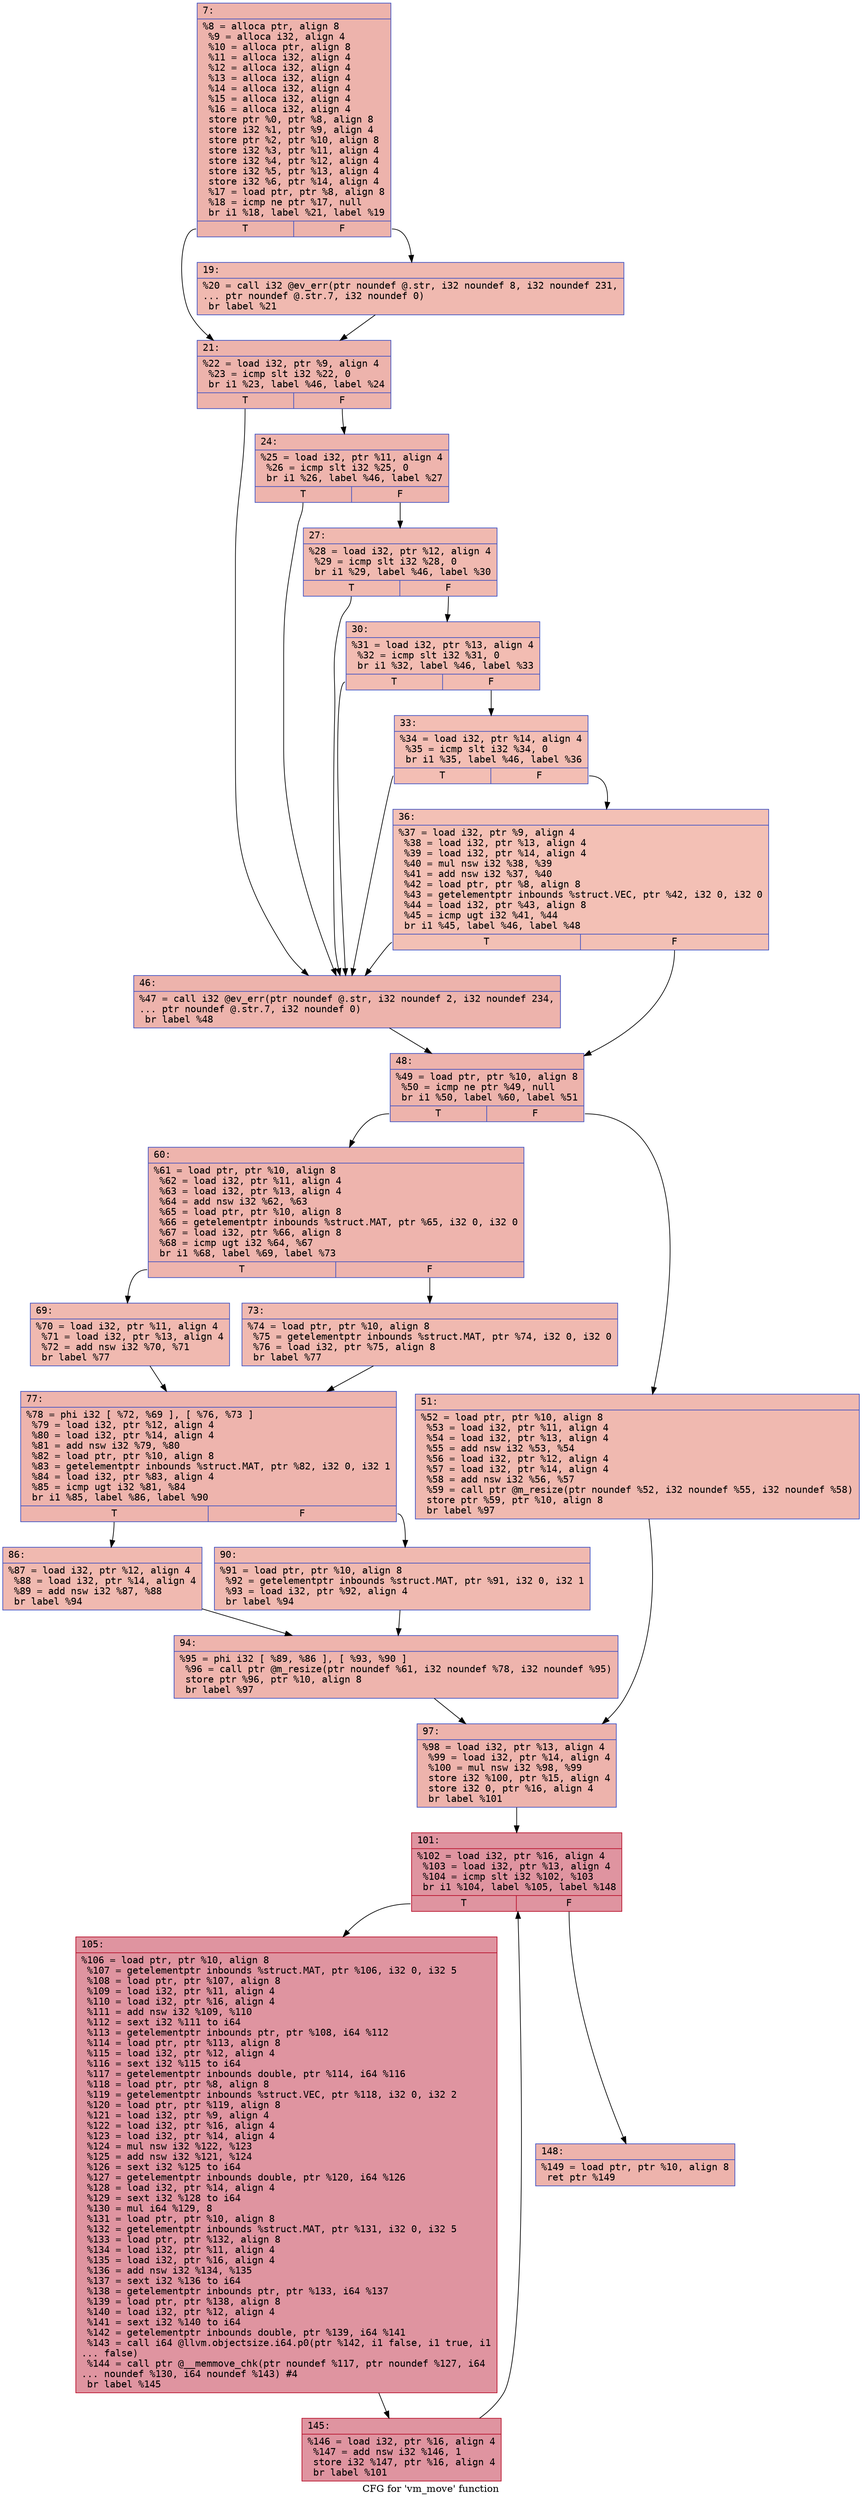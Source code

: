 digraph "CFG for 'vm_move' function" {
	label="CFG for 'vm_move' function";

	Node0x600000057c00 [shape=record,color="#3d50c3ff", style=filled, fillcolor="#d6524470" fontname="Courier",label="{7:\l|  %8 = alloca ptr, align 8\l  %9 = alloca i32, align 4\l  %10 = alloca ptr, align 8\l  %11 = alloca i32, align 4\l  %12 = alloca i32, align 4\l  %13 = alloca i32, align 4\l  %14 = alloca i32, align 4\l  %15 = alloca i32, align 4\l  %16 = alloca i32, align 4\l  store ptr %0, ptr %8, align 8\l  store i32 %1, ptr %9, align 4\l  store ptr %2, ptr %10, align 8\l  store i32 %3, ptr %11, align 4\l  store i32 %4, ptr %12, align 4\l  store i32 %5, ptr %13, align 4\l  store i32 %6, ptr %14, align 4\l  %17 = load ptr, ptr %8, align 8\l  %18 = icmp ne ptr %17, null\l  br i1 %18, label %21, label %19\l|{<s0>T|<s1>F}}"];
	Node0x600000057c00:s0 -> Node0x600000057ca0[tooltip="7 -> 21\nProbability 62.50%" ];
	Node0x600000057c00:s1 -> Node0x600000057c50[tooltip="7 -> 19\nProbability 37.50%" ];
	Node0x600000057c50 [shape=record,color="#3d50c3ff", style=filled, fillcolor="#de614d70" fontname="Courier",label="{19:\l|  %20 = call i32 @ev_err(ptr noundef @.str, i32 noundef 8, i32 noundef 231,\l... ptr noundef @.str.7, i32 noundef 0)\l  br label %21\l}"];
	Node0x600000057c50 -> Node0x600000057ca0[tooltip="19 -> 21\nProbability 100.00%" ];
	Node0x600000057ca0 [shape=record,color="#3d50c3ff", style=filled, fillcolor="#d6524470" fontname="Courier",label="{21:\l|  %22 = load i32, ptr %9, align 4\l  %23 = icmp slt i32 %22, 0\l  br i1 %23, label %46, label %24\l|{<s0>T|<s1>F}}"];
	Node0x600000057ca0:s0 -> Node0x600000057e80[tooltip="21 -> 46\nProbability 37.50%" ];
	Node0x600000057ca0:s1 -> Node0x600000057cf0[tooltip="21 -> 24\nProbability 62.50%" ];
	Node0x600000057cf0 [shape=record,color="#3d50c3ff", style=filled, fillcolor="#d8564670" fontname="Courier",label="{24:\l|  %25 = load i32, ptr %11, align 4\l  %26 = icmp slt i32 %25, 0\l  br i1 %26, label %46, label %27\l|{<s0>T|<s1>F}}"];
	Node0x600000057cf0:s0 -> Node0x600000057e80[tooltip="24 -> 46\nProbability 37.50%" ];
	Node0x600000057cf0:s1 -> Node0x600000057d40[tooltip="24 -> 27\nProbability 62.50%" ];
	Node0x600000057d40 [shape=record,color="#3d50c3ff", style=filled, fillcolor="#de614d70" fontname="Courier",label="{27:\l|  %28 = load i32, ptr %12, align 4\l  %29 = icmp slt i32 %28, 0\l  br i1 %29, label %46, label %30\l|{<s0>T|<s1>F}}"];
	Node0x600000057d40:s0 -> Node0x600000057e80[tooltip="27 -> 46\nProbability 37.50%" ];
	Node0x600000057d40:s1 -> Node0x600000057d90[tooltip="27 -> 30\nProbability 62.50%" ];
	Node0x600000057d90 [shape=record,color="#3d50c3ff", style=filled, fillcolor="#e1675170" fontname="Courier",label="{30:\l|  %31 = load i32, ptr %13, align 4\l  %32 = icmp slt i32 %31, 0\l  br i1 %32, label %46, label %33\l|{<s0>T|<s1>F}}"];
	Node0x600000057d90:s0 -> Node0x600000057e80[tooltip="30 -> 46\nProbability 37.50%" ];
	Node0x600000057d90:s1 -> Node0x600000057de0[tooltip="30 -> 33\nProbability 62.50%" ];
	Node0x600000057de0 [shape=record,color="#3d50c3ff", style=filled, fillcolor="#e36c5570" fontname="Courier",label="{33:\l|  %34 = load i32, ptr %14, align 4\l  %35 = icmp slt i32 %34, 0\l  br i1 %35, label %46, label %36\l|{<s0>T|<s1>F}}"];
	Node0x600000057de0:s0 -> Node0x600000057e80[tooltip="33 -> 46\nProbability 37.50%" ];
	Node0x600000057de0:s1 -> Node0x600000057e30[tooltip="33 -> 36\nProbability 62.50%" ];
	Node0x600000057e30 [shape=record,color="#3d50c3ff", style=filled, fillcolor="#e5705870" fontname="Courier",label="{36:\l|  %37 = load i32, ptr %9, align 4\l  %38 = load i32, ptr %13, align 4\l  %39 = load i32, ptr %14, align 4\l  %40 = mul nsw i32 %38, %39\l  %41 = add nsw i32 %37, %40\l  %42 = load ptr, ptr %8, align 8\l  %43 = getelementptr inbounds %struct.VEC, ptr %42, i32 0, i32 0\l  %44 = load i32, ptr %43, align 8\l  %45 = icmp ugt i32 %41, %44\l  br i1 %45, label %46, label %48\l|{<s0>T|<s1>F}}"];
	Node0x600000057e30:s0 -> Node0x600000057e80[tooltip="36 -> 46\nProbability 50.00%" ];
	Node0x600000057e30:s1 -> Node0x600000057ed0[tooltip="36 -> 48\nProbability 50.00%" ];
	Node0x600000057e80 [shape=record,color="#3d50c3ff", style=filled, fillcolor="#d6524470" fontname="Courier",label="{46:\l|  %47 = call i32 @ev_err(ptr noundef @.str, i32 noundef 2, i32 noundef 234,\l... ptr noundef @.str.7, i32 noundef 0)\l  br label %48\l}"];
	Node0x600000057e80 -> Node0x600000057ed0[tooltip="46 -> 48\nProbability 100.00%" ];
	Node0x600000057ed0 [shape=record,color="#3d50c3ff", style=filled, fillcolor="#d6524470" fontname="Courier",label="{48:\l|  %49 = load ptr, ptr %10, align 8\l  %50 = icmp ne ptr %49, null\l  br i1 %50, label %60, label %51\l|{<s0>T|<s1>F}}"];
	Node0x600000057ed0:s0 -> Node0x600000057f70[tooltip="48 -> 60\nProbability 62.50%" ];
	Node0x600000057ed0:s1 -> Node0x600000057f20[tooltip="48 -> 51\nProbability 37.50%" ];
	Node0x600000057f20 [shape=record,color="#3d50c3ff", style=filled, fillcolor="#de614d70" fontname="Courier",label="{51:\l|  %52 = load ptr, ptr %10, align 8\l  %53 = load i32, ptr %11, align 4\l  %54 = load i32, ptr %13, align 4\l  %55 = add nsw i32 %53, %54\l  %56 = load i32, ptr %12, align 4\l  %57 = load i32, ptr %14, align 4\l  %58 = add nsw i32 %56, %57\l  %59 = call ptr @m_resize(ptr noundef %52, i32 noundef %55, i32 noundef %58)\l  store ptr %59, ptr %10, align 8\l  br label %97\l}"];
	Node0x600000057f20 -> Node0x6000000501e0[tooltip="51 -> 97\nProbability 100.00%" ];
	Node0x600000057f70 [shape=record,color="#3d50c3ff", style=filled, fillcolor="#d8564670" fontname="Courier",label="{60:\l|  %61 = load ptr, ptr %10, align 8\l  %62 = load i32, ptr %11, align 4\l  %63 = load i32, ptr %13, align 4\l  %64 = add nsw i32 %62, %63\l  %65 = load ptr, ptr %10, align 8\l  %66 = getelementptr inbounds %struct.MAT, ptr %65, i32 0, i32 0\l  %67 = load i32, ptr %66, align 8\l  %68 = icmp ugt i32 %64, %67\l  br i1 %68, label %69, label %73\l|{<s0>T|<s1>F}}"];
	Node0x600000057f70:s0 -> Node0x600000050000[tooltip="60 -> 69\nProbability 50.00%" ];
	Node0x600000057f70:s1 -> Node0x600000050050[tooltip="60 -> 73\nProbability 50.00%" ];
	Node0x600000050000 [shape=record,color="#3d50c3ff", style=filled, fillcolor="#de614d70" fontname="Courier",label="{69:\l|  %70 = load i32, ptr %11, align 4\l  %71 = load i32, ptr %13, align 4\l  %72 = add nsw i32 %70, %71\l  br label %77\l}"];
	Node0x600000050000 -> Node0x6000000500a0[tooltip="69 -> 77\nProbability 100.00%" ];
	Node0x600000050050 [shape=record,color="#3d50c3ff", style=filled, fillcolor="#de614d70" fontname="Courier",label="{73:\l|  %74 = load ptr, ptr %10, align 8\l  %75 = getelementptr inbounds %struct.MAT, ptr %74, i32 0, i32 0\l  %76 = load i32, ptr %75, align 8\l  br label %77\l}"];
	Node0x600000050050 -> Node0x6000000500a0[tooltip="73 -> 77\nProbability 100.00%" ];
	Node0x6000000500a0 [shape=record,color="#3d50c3ff", style=filled, fillcolor="#d8564670" fontname="Courier",label="{77:\l|  %78 = phi i32 [ %72, %69 ], [ %76, %73 ]\l  %79 = load i32, ptr %12, align 4\l  %80 = load i32, ptr %14, align 4\l  %81 = add nsw i32 %79, %80\l  %82 = load ptr, ptr %10, align 8\l  %83 = getelementptr inbounds %struct.MAT, ptr %82, i32 0, i32 1\l  %84 = load i32, ptr %83, align 4\l  %85 = icmp ugt i32 %81, %84\l  br i1 %85, label %86, label %90\l|{<s0>T|<s1>F}}"];
	Node0x6000000500a0:s0 -> Node0x6000000500f0[tooltip="77 -> 86\nProbability 50.00%" ];
	Node0x6000000500a0:s1 -> Node0x600000050140[tooltip="77 -> 90\nProbability 50.00%" ];
	Node0x6000000500f0 [shape=record,color="#3d50c3ff", style=filled, fillcolor="#de614d70" fontname="Courier",label="{86:\l|  %87 = load i32, ptr %12, align 4\l  %88 = load i32, ptr %14, align 4\l  %89 = add nsw i32 %87, %88\l  br label %94\l}"];
	Node0x6000000500f0 -> Node0x600000050190[tooltip="86 -> 94\nProbability 100.00%" ];
	Node0x600000050140 [shape=record,color="#3d50c3ff", style=filled, fillcolor="#de614d70" fontname="Courier",label="{90:\l|  %91 = load ptr, ptr %10, align 8\l  %92 = getelementptr inbounds %struct.MAT, ptr %91, i32 0, i32 1\l  %93 = load i32, ptr %92, align 4\l  br label %94\l}"];
	Node0x600000050140 -> Node0x600000050190[tooltip="90 -> 94\nProbability 100.00%" ];
	Node0x600000050190 [shape=record,color="#3d50c3ff", style=filled, fillcolor="#d8564670" fontname="Courier",label="{94:\l|  %95 = phi i32 [ %89, %86 ], [ %93, %90 ]\l  %96 = call ptr @m_resize(ptr noundef %61, i32 noundef %78, i32 noundef %95)\l  store ptr %96, ptr %10, align 8\l  br label %97\l}"];
	Node0x600000050190 -> Node0x6000000501e0[tooltip="94 -> 97\nProbability 100.00%" ];
	Node0x6000000501e0 [shape=record,color="#3d50c3ff", style=filled, fillcolor="#d6524470" fontname="Courier",label="{97:\l|  %98 = load i32, ptr %13, align 4\l  %99 = load i32, ptr %14, align 4\l  %100 = mul nsw i32 %98, %99\l  store i32 %100, ptr %15, align 4\l  store i32 0, ptr %16, align 4\l  br label %101\l}"];
	Node0x6000000501e0 -> Node0x600000050230[tooltip="97 -> 101\nProbability 100.00%" ];
	Node0x600000050230 [shape=record,color="#b70d28ff", style=filled, fillcolor="#b70d2870" fontname="Courier",label="{101:\l|  %102 = load i32, ptr %16, align 4\l  %103 = load i32, ptr %13, align 4\l  %104 = icmp slt i32 %102, %103\l  br i1 %104, label %105, label %148\l|{<s0>T|<s1>F}}"];
	Node0x600000050230:s0 -> Node0x600000050280[tooltip="101 -> 105\nProbability 96.88%" ];
	Node0x600000050230:s1 -> Node0x600000050320[tooltip="101 -> 148\nProbability 3.12%" ];
	Node0x600000050280 [shape=record,color="#b70d28ff", style=filled, fillcolor="#b70d2870" fontname="Courier",label="{105:\l|  %106 = load ptr, ptr %10, align 8\l  %107 = getelementptr inbounds %struct.MAT, ptr %106, i32 0, i32 5\l  %108 = load ptr, ptr %107, align 8\l  %109 = load i32, ptr %11, align 4\l  %110 = load i32, ptr %16, align 4\l  %111 = add nsw i32 %109, %110\l  %112 = sext i32 %111 to i64\l  %113 = getelementptr inbounds ptr, ptr %108, i64 %112\l  %114 = load ptr, ptr %113, align 8\l  %115 = load i32, ptr %12, align 4\l  %116 = sext i32 %115 to i64\l  %117 = getelementptr inbounds double, ptr %114, i64 %116\l  %118 = load ptr, ptr %8, align 8\l  %119 = getelementptr inbounds %struct.VEC, ptr %118, i32 0, i32 2\l  %120 = load ptr, ptr %119, align 8\l  %121 = load i32, ptr %9, align 4\l  %122 = load i32, ptr %16, align 4\l  %123 = load i32, ptr %14, align 4\l  %124 = mul nsw i32 %122, %123\l  %125 = add nsw i32 %121, %124\l  %126 = sext i32 %125 to i64\l  %127 = getelementptr inbounds double, ptr %120, i64 %126\l  %128 = load i32, ptr %14, align 4\l  %129 = sext i32 %128 to i64\l  %130 = mul i64 %129, 8\l  %131 = load ptr, ptr %10, align 8\l  %132 = getelementptr inbounds %struct.MAT, ptr %131, i32 0, i32 5\l  %133 = load ptr, ptr %132, align 8\l  %134 = load i32, ptr %11, align 4\l  %135 = load i32, ptr %16, align 4\l  %136 = add nsw i32 %134, %135\l  %137 = sext i32 %136 to i64\l  %138 = getelementptr inbounds ptr, ptr %133, i64 %137\l  %139 = load ptr, ptr %138, align 8\l  %140 = load i32, ptr %12, align 4\l  %141 = sext i32 %140 to i64\l  %142 = getelementptr inbounds double, ptr %139, i64 %141\l  %143 = call i64 @llvm.objectsize.i64.p0(ptr %142, i1 false, i1 true, i1\l... false)\l  %144 = call ptr @__memmove_chk(ptr noundef %117, ptr noundef %127, i64\l... noundef %130, i64 noundef %143) #4\l  br label %145\l}"];
	Node0x600000050280 -> Node0x6000000502d0[tooltip="105 -> 145\nProbability 100.00%" ];
	Node0x6000000502d0 [shape=record,color="#b70d28ff", style=filled, fillcolor="#b70d2870" fontname="Courier",label="{145:\l|  %146 = load i32, ptr %16, align 4\l  %147 = add nsw i32 %146, 1\l  store i32 %147, ptr %16, align 4\l  br label %101\l}"];
	Node0x6000000502d0 -> Node0x600000050230[tooltip="145 -> 101\nProbability 100.00%" ];
	Node0x600000050320 [shape=record,color="#3d50c3ff", style=filled, fillcolor="#d6524470" fontname="Courier",label="{148:\l|  %149 = load ptr, ptr %10, align 8\l  ret ptr %149\l}"];
}
